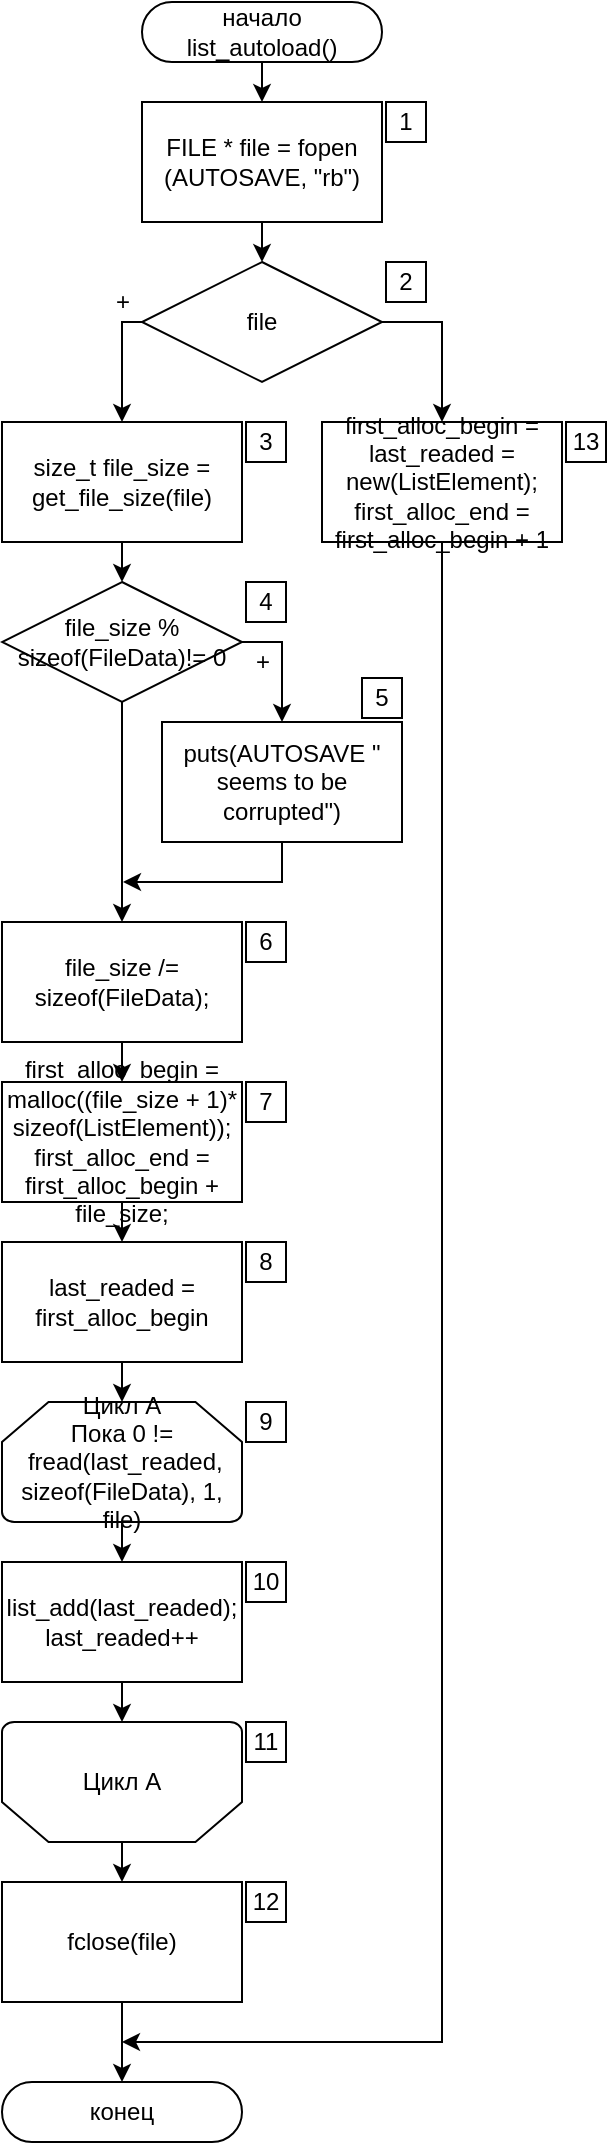 <mxfile compressed="false" version="13.9.9" type="device">
  <diagram id="uBbau7ussQgPSl02ERnx" name="Page-1">
    <mxGraphModel dx="727" dy="463" grid="1" gridSize="10" guides="1" tooltips="1" connect="1" arrows="1" fold="1" page="1" pageScale="1" pageWidth="850" pageHeight="1100" math="0" shadow="0">
      <root>
        <mxCell id="0" />
        <mxCell id="1" parent="0" />
        <mxCell id="380" value="начало&lt;br&gt;list_autoload()" style="rounded=1;whiteSpace=wrap;html=1;arcSize=50;" parent="1" vertex="1">
          <mxGeometry x="70" width="120" height="30" as="geometry" />
        </mxCell>
        <mxCell id="381" value="конец" style="rounded=1;whiteSpace=wrap;html=1;arcSize=50;" parent="1" vertex="1">
          <mxGeometry y="1040" width="120" height="30" as="geometry" />
        </mxCell>
        <mxCell id="379" value="fclose(file)" style="rounded=0;whiteSpace=wrap;html=1;" parent="1" vertex="1">
          <mxGeometry y="940" width="120" height="60" as="geometry" />
        </mxCell>
        <mxCell id="382" style="edgeStyle=orthogonalEdgeStyle;rounded=0;orthogonalLoop=1;jettySize=auto;html=1;exitX=0.5;exitY=1;exitDx=0;exitDy=0;entryX=0.5;entryY=0;entryDx=0;entryDy=0;" parent="1" source="379" target="381" edge="1">
          <mxGeometry relative="1" as="geometry" />
        </mxCell>
        <mxCell id="378" value="file" style="rhombus;whiteSpace=wrap;html=1;rounded=0;" parent="1" vertex="1">
          <mxGeometry x="70" y="130" width="120" height="60" as="geometry" />
        </mxCell>
        <mxCell id="375" value="Цикл A&lt;br&gt;Пока 0 !=&lt;br&gt;&amp;nbsp;fread(last_readed, sizeof(FileData), 1, file)" style="strokeWidth=1;html=1;shape=mxgraph.flowchart.loop_limit;whiteSpace=wrap;flipV=0;" parent="1" vertex="1">
          <mxGeometry y="700" width="120" height="60" as="geometry" />
        </mxCell>
        <mxCell id="9LYRRc5FBTX6bfO_Ul-T-403" style="edgeStyle=orthogonalEdgeStyle;rounded=0;orthogonalLoop=1;jettySize=auto;html=1;exitX=0.5;exitY=0;exitDx=0;exitDy=0;exitPerimeter=0;entryX=0.5;entryY=0;entryDx=0;entryDy=0;" parent="1" source="376" target="379" edge="1">
          <mxGeometry relative="1" as="geometry" />
        </mxCell>
        <mxCell id="376" value="Цикл A" style="strokeWidth=1;html=1;shape=mxgraph.flowchart.loop_limit;whiteSpace=wrap;flipV=1;" parent="1" vertex="1">
          <mxGeometry y="860" width="120" height="60" as="geometry" />
        </mxCell>
        <mxCell id="374" value="list_add(last_readed);&lt;br&gt;last_readed++" style="rounded=0;whiteSpace=wrap;html=1;" parent="1" vertex="1">
          <mxGeometry y="780" width="120" height="60" as="geometry" />
        </mxCell>
        <mxCell id="383" style="edgeStyle=orthogonalEdgeStyle;rounded=0;orthogonalLoop=1;jettySize=auto;html=1;exitX=0.5;exitY=1;exitDx=0;exitDy=0;entryX=0.5;entryY=0;entryDx=0;entryDy=0;" parent="1" source="374" target="376" edge="1">
          <mxGeometry relative="1" as="geometry" />
        </mxCell>
        <mxCell id="384" style="edgeStyle=orthogonalEdgeStyle;rounded=0;orthogonalLoop=1;jettySize=auto;html=1;exitX=0.5;exitY=1;exitDx=0;exitDy=0;entryX=0.5;entryY=0;entryDx=0;entryDy=0;" parent="1" source="375" target="374" edge="1">
          <mxGeometry relative="1" as="geometry" />
        </mxCell>
        <mxCell id="373" value="last_readed = first_alloc_begin" style="rounded=0;whiteSpace=wrap;html=1;" parent="1" vertex="1">
          <mxGeometry y="620" width="120" height="60" as="geometry" />
        </mxCell>
        <mxCell id="386" style="edgeStyle=orthogonalEdgeStyle;rounded=0;orthogonalLoop=1;jettySize=auto;html=1;exitX=0.5;exitY=1;exitDx=0;exitDy=0;entryX=0.5;entryY=0;entryDx=0;entryDy=0;" parent="1" source="373" target="375" edge="1">
          <mxGeometry relative="1" as="geometry" />
        </mxCell>
        <mxCell id="9LYRRc5FBTX6bfO_Ul-T-405" style="edgeStyle=orthogonalEdgeStyle;rounded=0;orthogonalLoop=1;jettySize=auto;html=1;exitX=0.5;exitY=1;exitDx=0;exitDy=0;entryX=0.5;entryY=0;entryDx=0;entryDy=0;" parent="1" source="372" target="9LYRRc5FBTX6bfO_Ul-T-396" edge="1">
          <mxGeometry relative="1" as="geometry" />
        </mxCell>
        <mxCell id="9LYRRc5FBTX6bfO_Ul-T-408" style="edgeStyle=orthogonalEdgeStyle;rounded=0;orthogonalLoop=1;jettySize=auto;html=1;exitX=1;exitY=0.5;exitDx=0;exitDy=0;entryX=0.5;entryY=0;entryDx=0;entryDy=0;" parent="1" source="372" target="371" edge="1">
          <mxGeometry relative="1" as="geometry" />
        </mxCell>
        <mxCell id="372" value="file_size % sizeof(FileData)!= 0" style="rhombus;whiteSpace=wrap;html=1;rounded=0;" parent="1" vertex="1">
          <mxGeometry y="290" width="120" height="60" as="geometry" />
        </mxCell>
        <mxCell id="9LYRRc5FBTX6bfO_Ul-T-406" style="edgeStyle=orthogonalEdgeStyle;rounded=0;orthogonalLoop=1;jettySize=auto;html=1;exitX=0.5;exitY=1;exitDx=0;exitDy=0;" parent="1" source="371" edge="1">
          <mxGeometry relative="1" as="geometry">
            <mxPoint x="60" y="440" as="targetPoint" />
          </mxGeometry>
        </mxCell>
        <mxCell id="371" value="puts(AUTOSAVE &quot; seems to be corrupted&quot;)" style="rounded=0;whiteSpace=wrap;html=1;" parent="1" vertex="1">
          <mxGeometry x="80" y="360" width="120" height="60" as="geometry" />
        </mxCell>
        <mxCell id="370" value="size_t file_size = get_file_size(file)" style="rounded=0;whiteSpace=wrap;html=1;" parent="1" vertex="1">
          <mxGeometry y="210" width="120" height="60" as="geometry" />
        </mxCell>
        <mxCell id="390" style="edgeStyle=orthogonalEdgeStyle;rounded=0;orthogonalLoop=1;jettySize=auto;html=1;exitX=0.5;exitY=1;exitDx=0;exitDy=0;entryX=0.5;entryY=0;entryDx=0;entryDy=0;" parent="1" source="370" target="372" edge="1">
          <mxGeometry relative="1" as="geometry" />
        </mxCell>
        <mxCell id="9LYRRc5FBTX6bfO_Ul-T-407" style="edgeStyle=orthogonalEdgeStyle;rounded=0;orthogonalLoop=1;jettySize=auto;html=1;exitX=0.5;exitY=1;exitDx=0;exitDy=0;" parent="1" source="377" edge="1">
          <mxGeometry relative="1" as="geometry">
            <mxPoint x="60" y="1020" as="targetPoint" />
            <Array as="points">
              <mxPoint x="220" y="1020" />
            </Array>
          </mxGeometry>
        </mxCell>
        <mxCell id="377" value="first_alloc_begin = last_readed = new(ListElement);&lt;br&gt;first_alloc_end = first_alloc_begin + 1" style="rounded=0;whiteSpace=wrap;html=1;" parent="1" vertex="1">
          <mxGeometry x="160" y="210" width="120" height="60" as="geometry" />
        </mxCell>
        <mxCell id="392" style="edgeStyle=orthogonalEdgeStyle;rounded=0;orthogonalLoop=1;jettySize=auto;html=1;exitX=0;exitY=0.5;exitDx=0;exitDy=0;entryX=0.5;entryY=0;entryDx=0;entryDy=0;" parent="1" source="378" target="370" edge="1">
          <mxGeometry relative="1" as="geometry">
            <Array as="points">
              <mxPoint x="60" y="160" />
            </Array>
          </mxGeometry>
        </mxCell>
        <mxCell id="393" style="edgeStyle=orthogonalEdgeStyle;rounded=0;orthogonalLoop=1;jettySize=auto;html=1;exitX=1;exitY=0.5;exitDx=0;exitDy=0;entryX=0.5;entryY=0;entryDx=0;entryDy=0;" parent="1" source="378" target="377" edge="1">
          <mxGeometry relative="1" as="geometry" />
        </mxCell>
        <mxCell id="369" value="FILE * file = fopen&lt;br&gt;(AUTOSAVE, &quot;rb&quot;)" style="rounded=0;whiteSpace=wrap;html=1;" parent="1" vertex="1">
          <mxGeometry x="70" y="50" width="120" height="60" as="geometry" />
        </mxCell>
        <mxCell id="394" style="edgeStyle=orthogonalEdgeStyle;rounded=0;orthogonalLoop=1;jettySize=auto;html=1;exitX=0.5;exitY=1;exitDx=0;exitDy=0;entryX=0.5;entryY=0;entryDx=0;entryDy=0;" parent="1" source="369" target="378" edge="1">
          <mxGeometry relative="1" as="geometry" />
        </mxCell>
        <mxCell id="395" style="edgeStyle=orthogonalEdgeStyle;rounded=0;orthogonalLoop=1;jettySize=auto;html=1;exitX=0.5;exitY=1;exitDx=0;exitDy=0;entryX=0.5;entryY=0;entryDx=0;entryDy=0;" parent="1" source="380" target="369" edge="1">
          <mxGeometry relative="1" as="geometry" />
        </mxCell>
        <mxCell id="9LYRRc5FBTX6bfO_Ul-T-401" style="edgeStyle=orthogonalEdgeStyle;rounded=0;orthogonalLoop=1;jettySize=auto;html=1;exitX=0.5;exitY=1;exitDx=0;exitDy=0;entryX=0.5;entryY=0;entryDx=0;entryDy=0;" parent="1" source="9LYRRc5FBTX6bfO_Ul-T-396" target="9LYRRc5FBTX6bfO_Ul-T-399" edge="1">
          <mxGeometry relative="1" as="geometry" />
        </mxCell>
        <mxCell id="9LYRRc5FBTX6bfO_Ul-T-396" value="file_size /= sizeof(FileData);" style="rounded=0;whiteSpace=wrap;html=1;" parent="1" vertex="1">
          <mxGeometry y="460" width="120" height="60" as="geometry" />
        </mxCell>
        <mxCell id="9LYRRc5FBTX6bfO_Ul-T-402" style="edgeStyle=orthogonalEdgeStyle;rounded=0;orthogonalLoop=1;jettySize=auto;html=1;exitX=0.5;exitY=1;exitDx=0;exitDy=0;entryX=0.5;entryY=0;entryDx=0;entryDy=0;" parent="1" source="9LYRRc5FBTX6bfO_Ul-T-399" target="373" edge="1">
          <mxGeometry relative="1" as="geometry" />
        </mxCell>
        <mxCell id="9LYRRc5FBTX6bfO_Ul-T-399" value="&lt;font style=&quot;font-size: 12px&quot;&gt;&lt;span&gt;first_alloc_begin = malloc((file_size + 1)* sizeof(ListElement));&lt;br&gt;&lt;/span&gt;first_alloc_end = first_alloc_begin + file_size;&lt;/font&gt;&lt;span&gt;&lt;br&gt;&lt;/span&gt;" style="rounded=0;whiteSpace=wrap;html=1;" parent="1" vertex="1">
          <mxGeometry y="540" width="120" height="60" as="geometry" />
        </mxCell>
        <mxCell id="m3DkRdyfCfyvNMYUJ8aG-395" value="1" style="whiteSpace=wrap;html=1;aspect=fixed;" vertex="1" parent="1">
          <mxGeometry x="192" y="50" width="20" height="20" as="geometry" />
        </mxCell>
        <mxCell id="m3DkRdyfCfyvNMYUJ8aG-396" value="2" style="whiteSpace=wrap;html=1;aspect=fixed;" vertex="1" parent="1">
          <mxGeometry x="192" y="130" width="20" height="20" as="geometry" />
        </mxCell>
        <mxCell id="m3DkRdyfCfyvNMYUJ8aG-397" value="13" style="whiteSpace=wrap;html=1;aspect=fixed;" vertex="1" parent="1">
          <mxGeometry x="282" y="210" width="20" height="20" as="geometry" />
        </mxCell>
        <mxCell id="m3DkRdyfCfyvNMYUJ8aG-398" value="3" style="whiteSpace=wrap;html=1;aspect=fixed;" vertex="1" parent="1">
          <mxGeometry x="122" y="210" width="20" height="20" as="geometry" />
        </mxCell>
        <mxCell id="m3DkRdyfCfyvNMYUJ8aG-399" value="4" style="whiteSpace=wrap;html=1;aspect=fixed;" vertex="1" parent="1">
          <mxGeometry x="122" y="290" width="20" height="20" as="geometry" />
        </mxCell>
        <mxCell id="m3DkRdyfCfyvNMYUJ8aG-400" value="5" style="whiteSpace=wrap;html=1;aspect=fixed;" vertex="1" parent="1">
          <mxGeometry x="180" y="338" width="20" height="20" as="geometry" />
        </mxCell>
        <mxCell id="m3DkRdyfCfyvNMYUJ8aG-401" value="6" style="whiteSpace=wrap;html=1;aspect=fixed;" vertex="1" parent="1">
          <mxGeometry x="122" y="460" width="20" height="20" as="geometry" />
        </mxCell>
        <mxCell id="m3DkRdyfCfyvNMYUJ8aG-402" value="7" style="whiteSpace=wrap;html=1;aspect=fixed;" vertex="1" parent="1">
          <mxGeometry x="122" y="540" width="20" height="20" as="geometry" />
        </mxCell>
        <mxCell id="m3DkRdyfCfyvNMYUJ8aG-403" value="8" style="whiteSpace=wrap;html=1;aspect=fixed;" vertex="1" parent="1">
          <mxGeometry x="122" y="620" width="20" height="20" as="geometry" />
        </mxCell>
        <mxCell id="m3DkRdyfCfyvNMYUJ8aG-404" value="9" style="whiteSpace=wrap;html=1;aspect=fixed;" vertex="1" parent="1">
          <mxGeometry x="122" y="700" width="20" height="20" as="geometry" />
        </mxCell>
        <mxCell id="m3DkRdyfCfyvNMYUJ8aG-405" value="10" style="whiteSpace=wrap;html=1;aspect=fixed;" vertex="1" parent="1">
          <mxGeometry x="122" y="780" width="20" height="20" as="geometry" />
        </mxCell>
        <mxCell id="m3DkRdyfCfyvNMYUJ8aG-406" value="11" style="whiteSpace=wrap;html=1;aspect=fixed;" vertex="1" parent="1">
          <mxGeometry x="122" y="860" width="20" height="20" as="geometry" />
        </mxCell>
        <mxCell id="m3DkRdyfCfyvNMYUJ8aG-407" value="12" style="whiteSpace=wrap;html=1;aspect=fixed;" vertex="1" parent="1">
          <mxGeometry x="122" y="940" width="20" height="20" as="geometry" />
        </mxCell>
        <mxCell id="m3DkRdyfCfyvNMYUJ8aG-408" value="+" style="text;html=1;align=center;verticalAlign=middle;resizable=0;points=[];autosize=1;" vertex="1" parent="1">
          <mxGeometry x="50" y="140" width="20" height="20" as="geometry" />
        </mxCell>
        <mxCell id="m3DkRdyfCfyvNMYUJ8aG-409" value="+" style="text;html=1;align=center;verticalAlign=middle;resizable=0;points=[];autosize=1;" vertex="1" parent="1">
          <mxGeometry x="120" y="320" width="20" height="20" as="geometry" />
        </mxCell>
      </root>
    </mxGraphModel>
  </diagram>
</mxfile>
